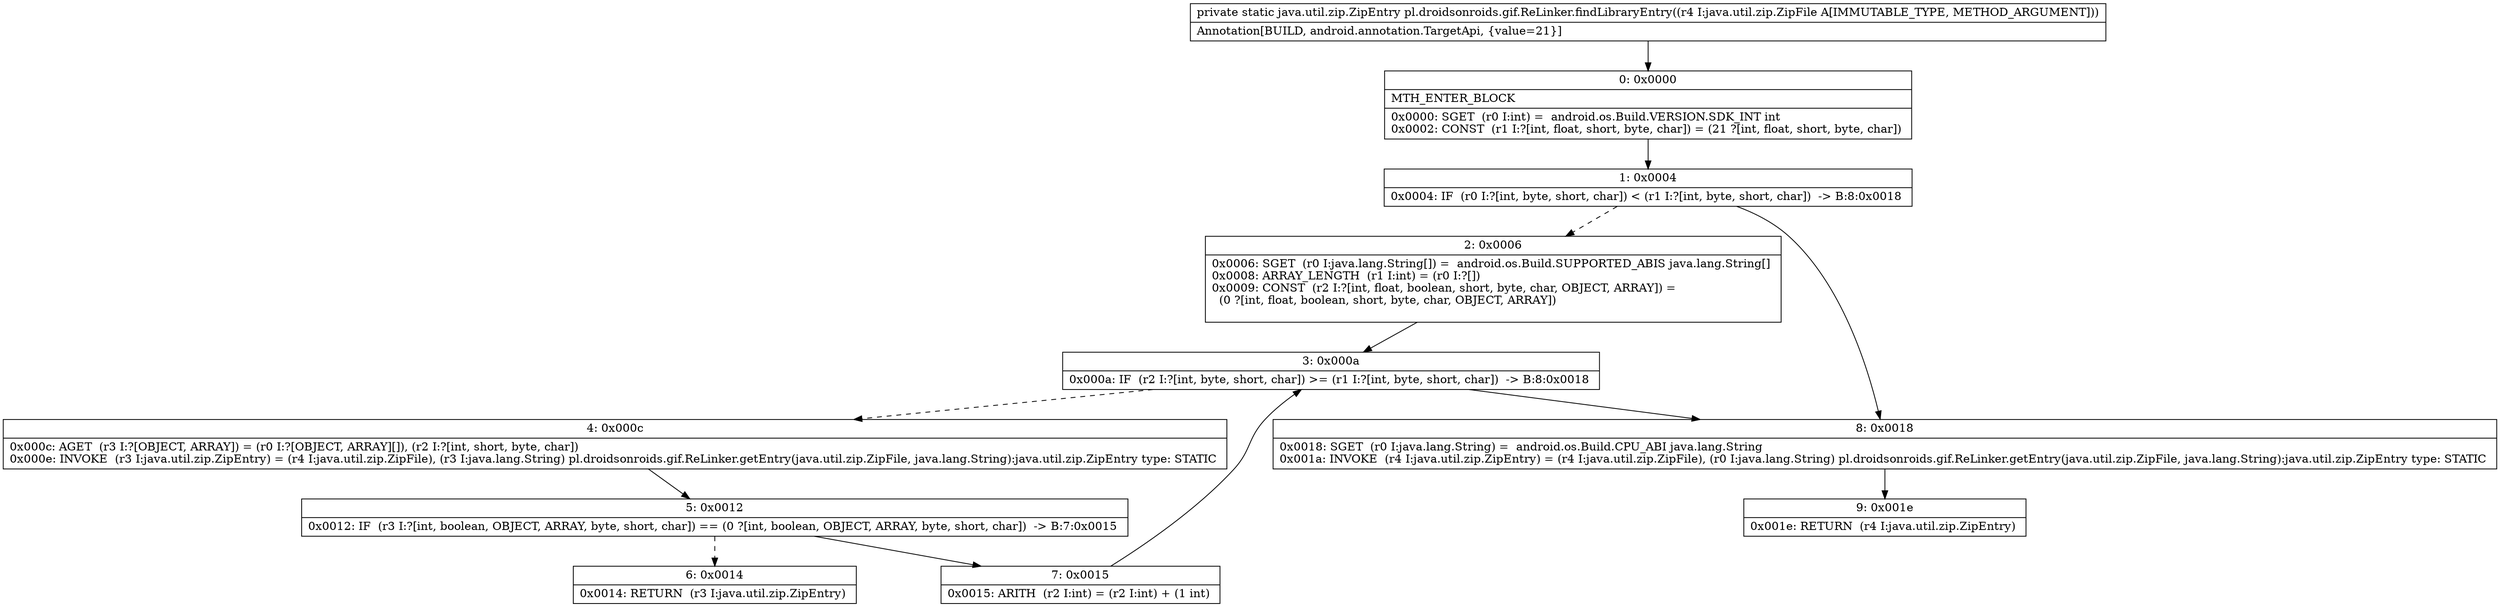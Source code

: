 digraph "CFG forpl.droidsonroids.gif.ReLinker.findLibraryEntry(Ljava\/util\/zip\/ZipFile;)Ljava\/util\/zip\/ZipEntry;" {
Node_0 [shape=record,label="{0\:\ 0x0000|MTH_ENTER_BLOCK\l|0x0000: SGET  (r0 I:int) =  android.os.Build.VERSION.SDK_INT int \l0x0002: CONST  (r1 I:?[int, float, short, byte, char]) = (21 ?[int, float, short, byte, char]) \l}"];
Node_1 [shape=record,label="{1\:\ 0x0004|0x0004: IF  (r0 I:?[int, byte, short, char]) \< (r1 I:?[int, byte, short, char])  \-\> B:8:0x0018 \l}"];
Node_2 [shape=record,label="{2\:\ 0x0006|0x0006: SGET  (r0 I:java.lang.String[]) =  android.os.Build.SUPPORTED_ABIS java.lang.String[] \l0x0008: ARRAY_LENGTH  (r1 I:int) = (r0 I:?[]) \l0x0009: CONST  (r2 I:?[int, float, boolean, short, byte, char, OBJECT, ARRAY]) = \l  (0 ?[int, float, boolean, short, byte, char, OBJECT, ARRAY])\l \l}"];
Node_3 [shape=record,label="{3\:\ 0x000a|0x000a: IF  (r2 I:?[int, byte, short, char]) \>= (r1 I:?[int, byte, short, char])  \-\> B:8:0x0018 \l}"];
Node_4 [shape=record,label="{4\:\ 0x000c|0x000c: AGET  (r3 I:?[OBJECT, ARRAY]) = (r0 I:?[OBJECT, ARRAY][]), (r2 I:?[int, short, byte, char]) \l0x000e: INVOKE  (r3 I:java.util.zip.ZipEntry) = (r4 I:java.util.zip.ZipFile), (r3 I:java.lang.String) pl.droidsonroids.gif.ReLinker.getEntry(java.util.zip.ZipFile, java.lang.String):java.util.zip.ZipEntry type: STATIC \l}"];
Node_5 [shape=record,label="{5\:\ 0x0012|0x0012: IF  (r3 I:?[int, boolean, OBJECT, ARRAY, byte, short, char]) == (0 ?[int, boolean, OBJECT, ARRAY, byte, short, char])  \-\> B:7:0x0015 \l}"];
Node_6 [shape=record,label="{6\:\ 0x0014|0x0014: RETURN  (r3 I:java.util.zip.ZipEntry) \l}"];
Node_7 [shape=record,label="{7\:\ 0x0015|0x0015: ARITH  (r2 I:int) = (r2 I:int) + (1 int) \l}"];
Node_8 [shape=record,label="{8\:\ 0x0018|0x0018: SGET  (r0 I:java.lang.String) =  android.os.Build.CPU_ABI java.lang.String \l0x001a: INVOKE  (r4 I:java.util.zip.ZipEntry) = (r4 I:java.util.zip.ZipFile), (r0 I:java.lang.String) pl.droidsonroids.gif.ReLinker.getEntry(java.util.zip.ZipFile, java.lang.String):java.util.zip.ZipEntry type: STATIC \l}"];
Node_9 [shape=record,label="{9\:\ 0x001e|0x001e: RETURN  (r4 I:java.util.zip.ZipEntry) \l}"];
MethodNode[shape=record,label="{private static java.util.zip.ZipEntry pl.droidsonroids.gif.ReLinker.findLibraryEntry((r4 I:java.util.zip.ZipFile A[IMMUTABLE_TYPE, METHOD_ARGUMENT]))  | Annotation[BUILD, android.annotation.TargetApi, \{value=21\}]\l}"];
MethodNode -> Node_0;
Node_0 -> Node_1;
Node_1 -> Node_2[style=dashed];
Node_1 -> Node_8;
Node_2 -> Node_3;
Node_3 -> Node_4[style=dashed];
Node_3 -> Node_8;
Node_4 -> Node_5;
Node_5 -> Node_6[style=dashed];
Node_5 -> Node_7;
Node_7 -> Node_3;
Node_8 -> Node_9;
}


